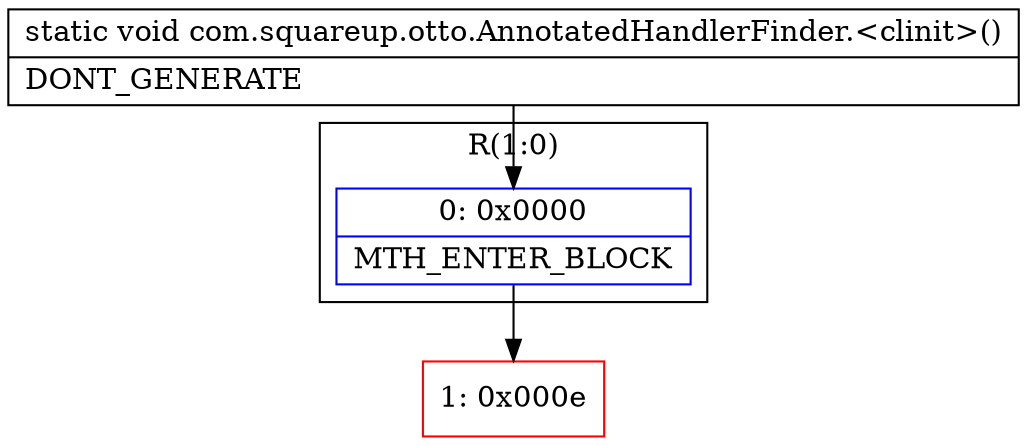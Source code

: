 digraph "CFG forcom.squareup.otto.AnnotatedHandlerFinder.\<clinit\>()V" {
subgraph cluster_Region_1662822705 {
label = "R(1:0)";
node [shape=record,color=blue];
Node_0 [shape=record,label="{0\:\ 0x0000|MTH_ENTER_BLOCK\l}"];
}
Node_1 [shape=record,color=red,label="{1\:\ 0x000e}"];
MethodNode[shape=record,label="{static void com.squareup.otto.AnnotatedHandlerFinder.\<clinit\>()  | DONT_GENERATE\l}"];
MethodNode -> Node_0;
Node_0 -> Node_1;
}

